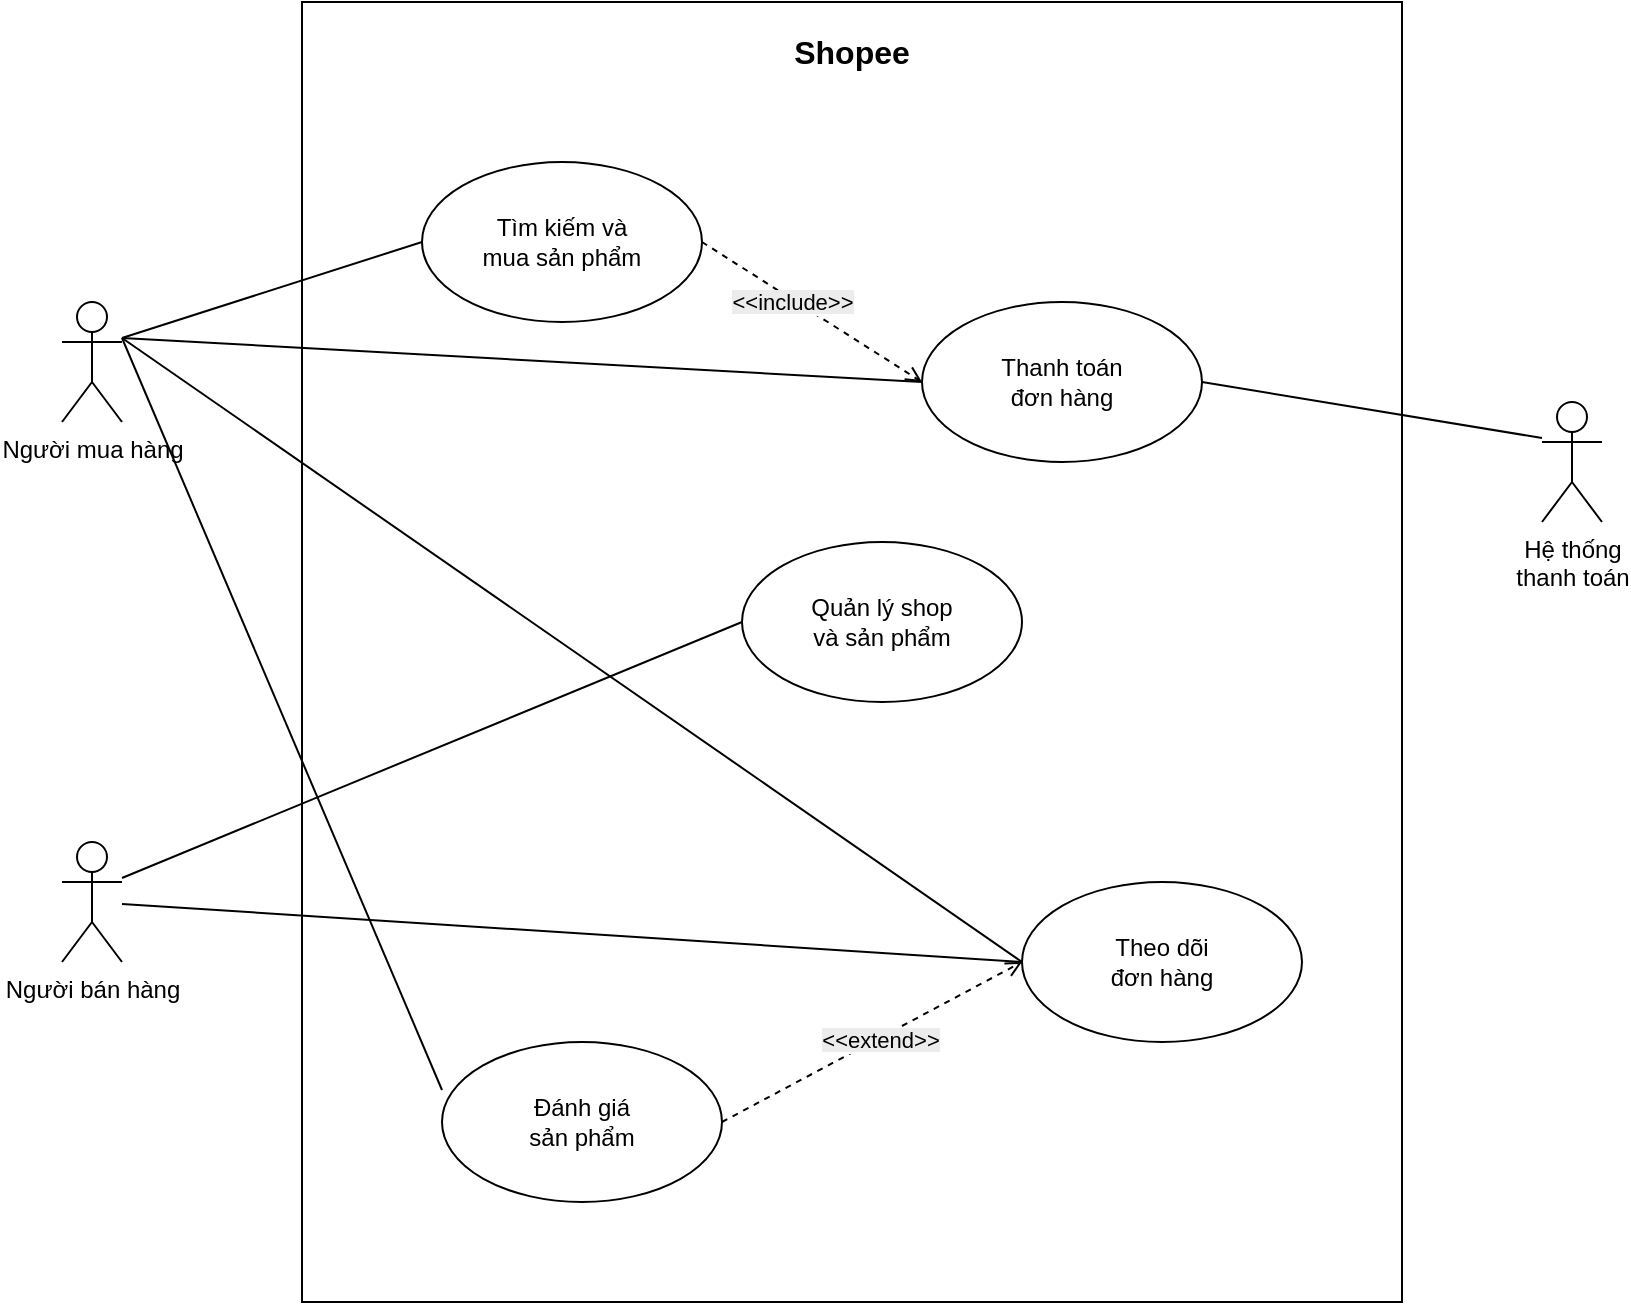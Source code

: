 <mxfile version="28.2.8">
  <diagram name="Page-1" id="M-xPmi7XT22RstaWh_jn">
    <mxGraphModel dx="1755" dy="1435" grid="1" gridSize="10" guides="1" tooltips="1" connect="1" arrows="1" fold="1" page="1" pageScale="1" pageWidth="850" pageHeight="1100" math="0" shadow="0">
      <root>
        <mxCell id="0" />
        <mxCell id="1" parent="0" />
        <mxCell id="fCdUmJe7-SiR2-dYj5DP-49" value="" style="rounded=0;whiteSpace=wrap;html=1;" parent="1" vertex="1">
          <mxGeometry x="1010" y="170" width="550" height="650" as="geometry" />
        </mxCell>
        <mxCell id="fCdUmJe7-SiR2-dYj5DP-50" value="Shopee" style="text;html=1;align=center;verticalAlign=middle;whiteSpace=wrap;rounded=0;fontSize=16;fontStyle=1" parent="1" vertex="1">
          <mxGeometry x="1255" y="180" width="60" height="30" as="geometry" />
        </mxCell>
        <mxCell id="fCdUmJe7-SiR2-dYj5DP-51" value="Người mua hàng" style="shape=umlActor;verticalLabelPosition=bottom;verticalAlign=top;html=1;outlineConnect=0;" parent="1" vertex="1">
          <mxGeometry x="890" y="320" width="30" height="60" as="geometry" />
        </mxCell>
        <mxCell id="fCdUmJe7-SiR2-dYj5DP-52" value="Người bán hàng" style="shape=umlActor;verticalLabelPosition=bottom;verticalAlign=top;html=1;outlineConnect=0;" parent="1" vertex="1">
          <mxGeometry x="890" y="590" width="30" height="60" as="geometry" />
        </mxCell>
        <mxCell id="fCdUmJe7-SiR2-dYj5DP-53" value="Hệ thống&#xa;thanh toán" style="shape=umlActor;verticalLabelPosition=bottom;verticalAlign=top;html=1;outlineConnect=0;" parent="1" vertex="1">
          <mxGeometry x="1630" y="370" width="30" height="60" as="geometry" />
        </mxCell>
        <mxCell id="fCdUmJe7-SiR2-dYj5DP-54" value="Tìm kiếm và&#xa;mua sản phẩm" style="ellipse;whiteSpace=wrap;html=1;" parent="1" vertex="1">
          <mxGeometry x="1070" y="250" width="140" height="80" as="geometry" />
        </mxCell>
        <mxCell id="fCdUmJe7-SiR2-dYj5DP-55" value="Thanh toán&#xa;đơn hàng" style="ellipse;whiteSpace=wrap;html=1;" parent="1" vertex="1">
          <mxGeometry x="1320" y="320" width="140" height="80" as="geometry" />
        </mxCell>
        <mxCell id="fCdUmJe7-SiR2-dYj5DP-56" value="Quản lý shop&#xa;và sản phẩm" style="ellipse;whiteSpace=wrap;html=1;" parent="1" vertex="1">
          <mxGeometry x="1230" y="440" width="140" height="80" as="geometry" />
        </mxCell>
        <mxCell id="fCdUmJe7-SiR2-dYj5DP-57" value="Đánh giá&#xa;sản phẩm" style="ellipse;whiteSpace=wrap;html=1;" parent="1" vertex="1">
          <mxGeometry x="1080" y="690" width="140" height="80" as="geometry" />
        </mxCell>
        <mxCell id="fCdUmJe7-SiR2-dYj5DP-58" value="Theo dõi&#xa;đơn hàng" style="ellipse;whiteSpace=wrap;html=1;" parent="1" vertex="1">
          <mxGeometry x="1370" y="610" width="140" height="80" as="geometry" />
        </mxCell>
        <mxCell id="fCdUmJe7-SiR2-dYj5DP-59" value="" style="endArrow=none;html=1;exitX=1;exitY=0.3;exitDx=0;exitDy=0;exitPerimeter=0;entryX=0;entryY=0.5;entryDx=0;entryDy=0;" parent="1" source="fCdUmJe7-SiR2-dYj5DP-51" target="fCdUmJe7-SiR2-dYj5DP-54" edge="1">
          <mxGeometry width="50" height="50" relative="1" as="geometry">
            <mxPoint x="1250" y="470" as="sourcePoint" />
            <mxPoint x="1300" y="420" as="targetPoint" />
          </mxGeometry>
        </mxCell>
        <mxCell id="fCdUmJe7-SiR2-dYj5DP-60" value="" style="endArrow=none;html=1;exitX=1;exitY=0.3;exitDx=0;exitDy=0;exitPerimeter=0;entryX=0;entryY=0.5;entryDx=0;entryDy=0;" parent="1" source="fCdUmJe7-SiR2-dYj5DP-51" target="fCdUmJe7-SiR2-dYj5DP-55" edge="1">
          <mxGeometry width="50" height="50" relative="1" as="geometry">
            <mxPoint x="1250" y="470" as="sourcePoint" />
            <mxPoint x="1300" y="420" as="targetPoint" />
          </mxGeometry>
        </mxCell>
        <mxCell id="fCdUmJe7-SiR2-dYj5DP-61" value="" style="endArrow=none;html=1;exitX=1;exitY=0.3;exitDx=0;exitDy=0;exitPerimeter=0;entryX=0;entryY=0.3;entryDx=0;entryDy=0;entryPerimeter=0;" parent="1" source="fCdUmJe7-SiR2-dYj5DP-51" target="fCdUmJe7-SiR2-dYj5DP-57" edge="1">
          <mxGeometry width="50" height="50" relative="1" as="geometry">
            <mxPoint x="1250" y="470" as="sourcePoint" />
            <mxPoint x="1300" y="420" as="targetPoint" />
          </mxGeometry>
        </mxCell>
        <mxCell id="fCdUmJe7-SiR2-dYj5DP-62" value="" style="endArrow=none;html=1;exitX=1;exitY=0.3;exitDx=0;exitDy=0;exitPerimeter=0;entryX=0;entryY=0.5;entryDx=0;entryDy=0;" parent="1" source="fCdUmJe7-SiR2-dYj5DP-51" target="fCdUmJe7-SiR2-dYj5DP-58" edge="1">
          <mxGeometry width="50" height="50" relative="1" as="geometry">
            <mxPoint x="1250" y="470" as="sourcePoint" />
            <mxPoint x="1300" y="420" as="targetPoint" />
          </mxGeometry>
        </mxCell>
        <mxCell id="fCdUmJe7-SiR2-dYj5DP-63" value="" style="endArrow=none;html=1;exitX=1;exitY=0.3;exitDx=0;exitDy=0;exitPerimeter=0;entryX=0;entryY=0.5;entryDx=0;entryDy=0;" parent="1" source="fCdUmJe7-SiR2-dYj5DP-52" target="fCdUmJe7-SiR2-dYj5DP-56" edge="1">
          <mxGeometry width="50" height="50" relative="1" as="geometry">
            <mxPoint x="1250" y="470" as="sourcePoint" />
            <mxPoint x="1300" y="420" as="targetPoint" />
          </mxGeometry>
        </mxCell>
        <mxCell id="fCdUmJe7-SiR2-dYj5DP-65" value="" style="endArrow=none;html=1;exitX=0;exitY=0.3;exitDx=0;exitDy=0;exitPerimeter=0;entryX=1;entryY=0.5;entryDx=0;entryDy=0;" parent="1" source="fCdUmJe7-SiR2-dYj5DP-53" target="fCdUmJe7-SiR2-dYj5DP-55" edge="1">
          <mxGeometry width="50" height="50" relative="1" as="geometry">
            <mxPoint x="1250" y="470" as="sourcePoint" />
            <mxPoint x="1300" y="420" as="targetPoint" />
          </mxGeometry>
        </mxCell>
        <mxCell id="fCdUmJe7-SiR2-dYj5DP-66" value="" style="html=1;verticalAlign=bottom;labelBackgroundColor=none;endArrow=open;endFill=0;dashed=1;exitX=1;exitY=0.5;exitDx=0;exitDy=0;entryX=0;entryY=0.5;entryDx=0;entryDy=0;" parent="1" source="fCdUmJe7-SiR2-dYj5DP-54" target="fCdUmJe7-SiR2-dYj5DP-55" edge="1">
          <mxGeometry width="160" relative="1" as="geometry">
            <mxPoint x="1250" y="470" as="sourcePoint" />
            <mxPoint x="1410" y="470" as="targetPoint" />
          </mxGeometry>
        </mxCell>
        <mxCell id="fCdUmJe7-SiR2-dYj5DP-68" value="&lt;span style=&quot;background-color: rgb(236, 236, 236);&quot;&gt;&amp;lt;&amp;lt;include&amp;gt;&amp;gt;&lt;/span&gt;" style="edgeLabel;html=1;align=center;verticalAlign=middle;resizable=0;points=[];" parent="fCdUmJe7-SiR2-dYj5DP-66" vertex="1" connectable="0">
          <mxGeometry x="-0.175" y="-1" relative="1" as="geometry">
            <mxPoint as="offset" />
          </mxGeometry>
        </mxCell>
        <mxCell id="fCdUmJe7-SiR2-dYj5DP-67" value="" style="html=1;verticalAlign=bottom;labelBackgroundColor=none;endArrow=open;endFill=0;dashed=1;exitX=1;exitY=0.5;exitDx=0;exitDy=0;entryX=0;entryY=0.5;entryDx=0;entryDy=0;" parent="1" source="fCdUmJe7-SiR2-dYj5DP-57" target="fCdUmJe7-SiR2-dYj5DP-58" edge="1">
          <mxGeometry width="160" relative="1" as="geometry">
            <mxPoint x="1250" y="470" as="sourcePoint" />
            <mxPoint x="1410" y="470" as="targetPoint" />
          </mxGeometry>
        </mxCell>
        <mxCell id="fCdUmJe7-SiR2-dYj5DP-69" value="&lt;span style=&quot;background-color: rgb(236, 236, 236);&quot;&gt;&amp;lt;&amp;lt;extend&amp;gt;&amp;gt;&lt;/span&gt;" style="edgeLabel;html=1;align=center;verticalAlign=middle;resizable=0;points=[];" parent="fCdUmJe7-SiR2-dYj5DP-67" vertex="1" connectable="0">
          <mxGeometry x="0.044" y="-1" relative="1" as="geometry">
            <mxPoint as="offset" />
          </mxGeometry>
        </mxCell>
        <mxCell id="fCdUmJe7-SiR2-dYj5DP-70" value="" style="endArrow=none;html=1;rounded=0;" parent="1" source="fCdUmJe7-SiR2-dYj5DP-52" edge="1">
          <mxGeometry width="50" height="50" relative="1" as="geometry">
            <mxPoint x="1200" y="470" as="sourcePoint" />
            <mxPoint x="1370" y="650" as="targetPoint" />
          </mxGeometry>
        </mxCell>
      </root>
    </mxGraphModel>
  </diagram>
</mxfile>
